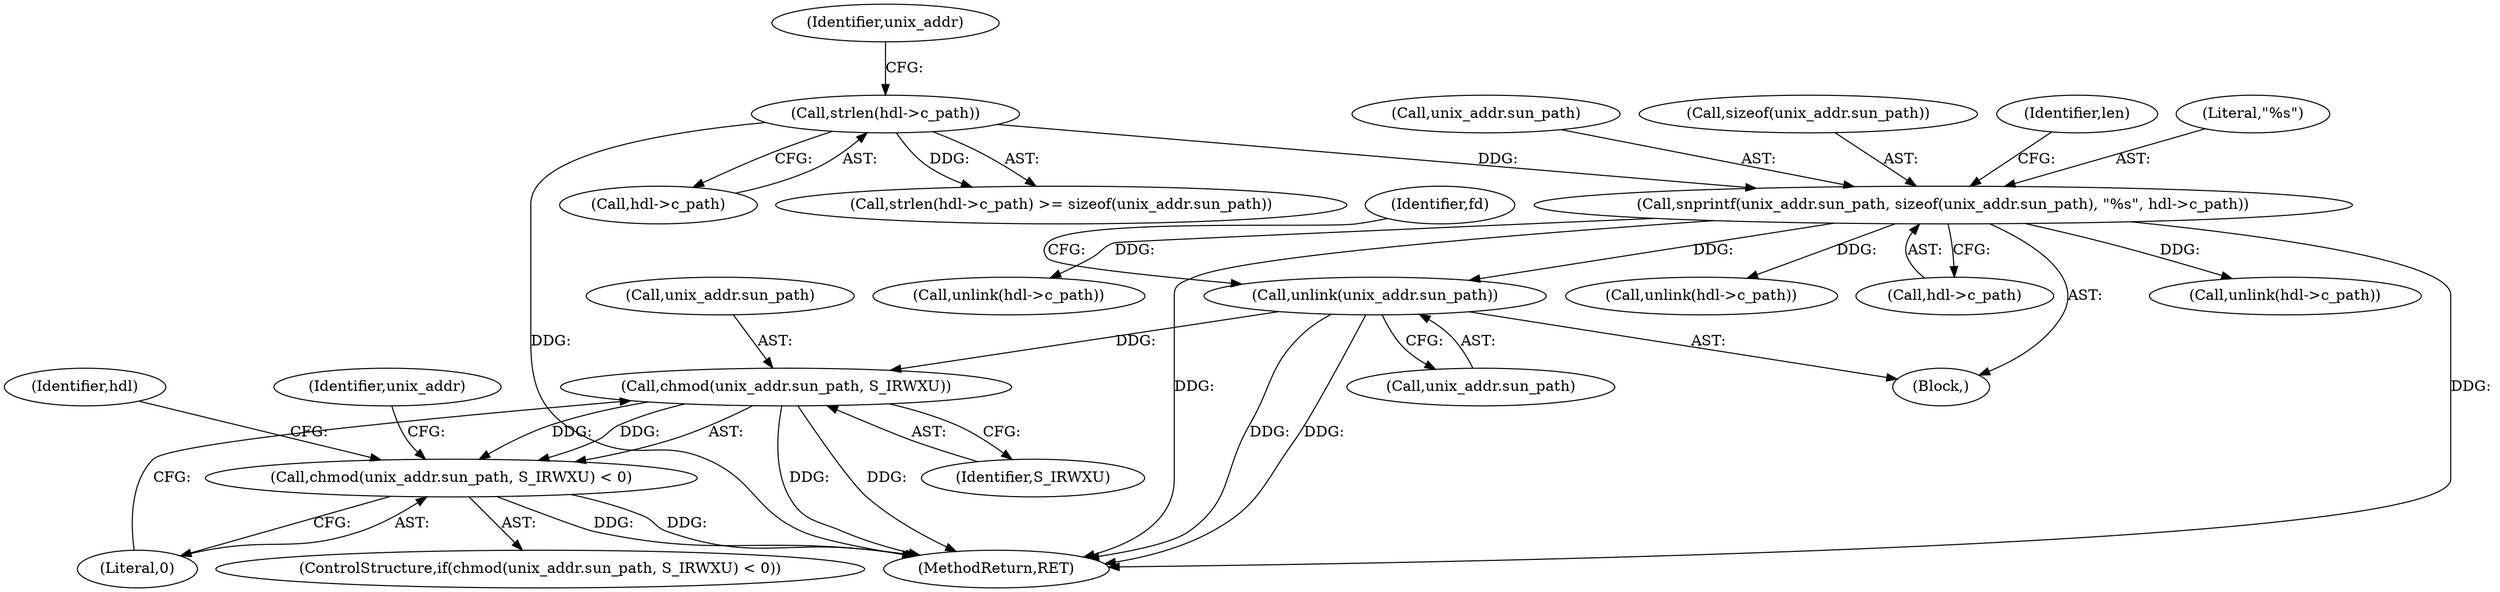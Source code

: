 digraph "0_opa-ff_c5759e7b76f5bf844be6c6641cc1b356bbc83869_0@API" {
"1000161" [label="(Call,unlink(unix_addr.sun_path))"];
"1000144" [label="(Call,snprintf(unix_addr.sun_path, sizeof(unix_addr.sun_path), \"%s\", hdl->c_path))"];
"1000131" [label="(Call,strlen(hdl->c_path))"];
"1000186" [label="(Call,chmod(unix_addr.sun_path, S_IRWXU))"];
"1000185" [label="(Call,chmod(unix_addr.sun_path, S_IRWXU) < 0)"];
"1000162" [label="(Call,unix_addr.sun_path)"];
"1000145" [label="(Call,unix_addr.sun_path)"];
"1000185" [label="(Call,chmod(unix_addr.sun_path, S_IRWXU) < 0)"];
"1000153" [label="(Call,hdl->c_path)"];
"1000176" [label="(Call,unlink(hdl->c_path))"];
"1000161" [label="(Call,unlink(unix_addr.sun_path))"];
"1000191" [label="(Literal,0)"];
"1000187" [label="(Call,unix_addr.sun_path)"];
"1000148" [label="(Call,sizeof(unix_addr.sun_path))"];
"1000186" [label="(Call,chmod(unix_addr.sun_path, S_IRWXU))"];
"1000168" [label="(Identifier,fd)"];
"1000131" [label="(Call,strlen(hdl->c_path))"];
"1000157" [label="(Identifier,len)"];
"1000190" [label="(Identifier,S_IRWXU)"];
"1000285" [label="(MethodReturn,RET)"];
"1000193" [label="(Call,unlink(hdl->c_path))"];
"1000137" [label="(Identifier,unix_addr)"];
"1000102" [label="(Block,)"];
"1000184" [label="(ControlStructure,if(chmod(unix_addr.sun_path, S_IRWXU) < 0))"];
"1000195" [label="(Identifier,hdl)"];
"1000203" [label="(Identifier,unix_addr)"];
"1000251" [label="(Call,unlink(hdl->c_path))"];
"1000144" [label="(Call,snprintf(unix_addr.sun_path, sizeof(unix_addr.sun_path), \"%s\", hdl->c_path))"];
"1000130" [label="(Call,strlen(hdl->c_path) >= sizeof(unix_addr.sun_path))"];
"1000152" [label="(Literal,\"%s\")"];
"1000132" [label="(Call,hdl->c_path)"];
"1000161" -> "1000102"  [label="AST: "];
"1000161" -> "1000162"  [label="CFG: "];
"1000162" -> "1000161"  [label="AST: "];
"1000168" -> "1000161"  [label="CFG: "];
"1000161" -> "1000285"  [label="DDG: "];
"1000161" -> "1000285"  [label="DDG: "];
"1000144" -> "1000161"  [label="DDG: "];
"1000161" -> "1000186"  [label="DDG: "];
"1000144" -> "1000102"  [label="AST: "];
"1000144" -> "1000153"  [label="CFG: "];
"1000145" -> "1000144"  [label="AST: "];
"1000148" -> "1000144"  [label="AST: "];
"1000152" -> "1000144"  [label="AST: "];
"1000153" -> "1000144"  [label="AST: "];
"1000157" -> "1000144"  [label="CFG: "];
"1000144" -> "1000285"  [label="DDG: "];
"1000144" -> "1000285"  [label="DDG: "];
"1000131" -> "1000144"  [label="DDG: "];
"1000144" -> "1000176"  [label="DDG: "];
"1000144" -> "1000193"  [label="DDG: "];
"1000144" -> "1000251"  [label="DDG: "];
"1000131" -> "1000130"  [label="AST: "];
"1000131" -> "1000132"  [label="CFG: "];
"1000132" -> "1000131"  [label="AST: "];
"1000137" -> "1000131"  [label="CFG: "];
"1000131" -> "1000285"  [label="DDG: "];
"1000131" -> "1000130"  [label="DDG: "];
"1000186" -> "1000185"  [label="AST: "];
"1000186" -> "1000190"  [label="CFG: "];
"1000187" -> "1000186"  [label="AST: "];
"1000190" -> "1000186"  [label="AST: "];
"1000191" -> "1000186"  [label="CFG: "];
"1000186" -> "1000285"  [label="DDG: "];
"1000186" -> "1000285"  [label="DDG: "];
"1000186" -> "1000185"  [label="DDG: "];
"1000186" -> "1000185"  [label="DDG: "];
"1000185" -> "1000184"  [label="AST: "];
"1000185" -> "1000191"  [label="CFG: "];
"1000191" -> "1000185"  [label="AST: "];
"1000195" -> "1000185"  [label="CFG: "];
"1000203" -> "1000185"  [label="CFG: "];
"1000185" -> "1000285"  [label="DDG: "];
"1000185" -> "1000285"  [label="DDG: "];
}
